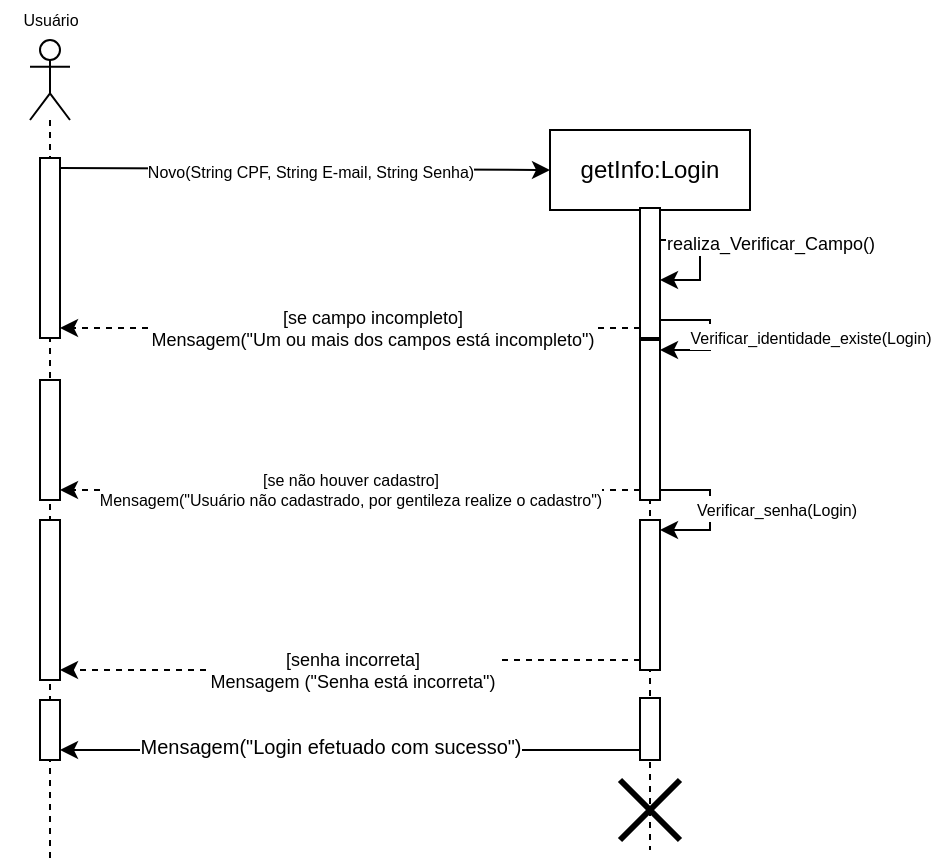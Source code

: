 <mxfile version="24.7.16">
  <diagram name="Página-1" id="H7lw8qVG0ju6_CKPgkG8">
    <mxGraphModel dx="880" dy="460" grid="1" gridSize="10" guides="1" tooltips="1" connect="1" arrows="1" fold="1" page="1" pageScale="1" pageWidth="827" pageHeight="1169" math="0" shadow="0">
      <root>
        <mxCell id="0" />
        <mxCell id="1" parent="0" />
        <mxCell id="IL49GSr5qzwmSsErUm2o-4" value="" style="shape=umlLifeline;perimeter=lifelinePerimeter;whiteSpace=wrap;html=1;container=1;dropTarget=0;collapsible=0;recursiveResize=0;outlineConnect=0;portConstraint=eastwest;newEdgeStyle={&quot;curved&quot;:0,&quot;rounded&quot;:0};participant=umlActor;" parent="1" vertex="1">
          <mxGeometry x="140" y="180" width="20" height="410" as="geometry" />
        </mxCell>
        <mxCell id="IL49GSr5qzwmSsErUm2o-7" value="" style="html=1;points=[[0,0,0,0,5],[0,1,0,0,-5],[1,0,0,0,5],[1,1,0,0,-5]];perimeter=orthogonalPerimeter;outlineConnect=0;targetShapes=umlLifeline;portConstraint=eastwest;newEdgeStyle={&quot;curved&quot;:0,&quot;rounded&quot;:0};" parent="IL49GSr5qzwmSsErUm2o-4" vertex="1">
          <mxGeometry x="5" y="59" width="10" height="90" as="geometry" />
        </mxCell>
        <mxCell id="IL49GSr5qzwmSsErUm2o-24" value="" style="html=1;points=[[0,0,0,0,5],[0,1,0,0,-5],[1,0,0,0,5],[1,1,0,0,-5]];perimeter=orthogonalPerimeter;outlineConnect=0;targetShapes=umlLifeline;portConstraint=eastwest;newEdgeStyle={&quot;curved&quot;:0,&quot;rounded&quot;:0};" parent="IL49GSr5qzwmSsErUm2o-4" vertex="1">
          <mxGeometry x="5" y="170" width="10" height="60" as="geometry" />
        </mxCell>
        <mxCell id="IL49GSr5qzwmSsErUm2o-41" value="" style="html=1;points=[[0,0,0,0,5],[0,1,0,0,-5],[1,0,0,0,5],[1,1,0,0,-5]];perimeter=orthogonalPerimeter;outlineConnect=0;targetShapes=umlLifeline;portConstraint=eastwest;newEdgeStyle={&quot;curved&quot;:0,&quot;rounded&quot;:0};" parent="IL49GSr5qzwmSsErUm2o-4" vertex="1">
          <mxGeometry x="5" y="240" width="10" height="80" as="geometry" />
        </mxCell>
        <mxCell id="IL49GSr5qzwmSsErUm2o-52" value="" style="html=1;points=[[0,0,0,0,5],[0,1,0,0,-5],[1,0,0,0,5],[1,1,0,0,-5]];perimeter=orthogonalPerimeter;outlineConnect=0;targetShapes=umlLifeline;portConstraint=eastwest;newEdgeStyle={&quot;curved&quot;:0,&quot;rounded&quot;:0};" parent="IL49GSr5qzwmSsErUm2o-4" vertex="1">
          <mxGeometry x="5" y="330" width="10" height="30" as="geometry" />
        </mxCell>
        <mxCell id="IL49GSr5qzwmSsErUm2o-5" value="Usuário" style="text;html=1;align=center;verticalAlign=middle;resizable=0;points=[];autosize=1;strokeColor=none;fillColor=none;fontSize=8;" parent="1" vertex="1">
          <mxGeometry x="125" y="160" width="50" height="20" as="geometry" />
        </mxCell>
        <mxCell id="IL49GSr5qzwmSsErUm2o-14" value="Object" style="html=1;whiteSpace=wrap;" parent="1" vertex="1">
          <mxGeometry x="400" y="225" width="100" height="40" as="geometry" />
        </mxCell>
        <mxCell id="IL49GSr5qzwmSsErUm2o-6" value="getInfo:Login" style="shape=umlLifeline;perimeter=lifelinePerimeter;whiteSpace=wrap;html=1;container=1;dropTarget=0;collapsible=0;recursiveResize=0;outlineConnect=0;portConstraint=eastwest;newEdgeStyle={&quot;curved&quot;:0,&quot;rounded&quot;:0};" parent="1" vertex="1">
          <mxGeometry x="400" y="225" width="100" height="360" as="geometry" />
        </mxCell>
        <mxCell id="IL49GSr5qzwmSsErUm2o-8" value="" style="html=1;points=[[0,0,0,0,5],[0,1,0,0,-5],[1,0,0,0,5],[1,1,0,0,-5]];perimeter=orthogonalPerimeter;outlineConnect=0;targetShapes=umlLifeline;portConstraint=eastwest;newEdgeStyle={&quot;curved&quot;:0,&quot;rounded&quot;:0};" parent="IL49GSr5qzwmSsErUm2o-6" vertex="1">
          <mxGeometry x="45" y="39" width="10" height="65" as="geometry" />
        </mxCell>
        <mxCell id="IL49GSr5qzwmSsErUm2o-21" style="edgeStyle=orthogonalEdgeStyle;rounded=0;orthogonalLoop=1;jettySize=auto;html=1;curved=0;exitX=1;exitY=0;exitDx=0;exitDy=5;exitPerimeter=0;" parent="IL49GSr5qzwmSsErUm2o-6" source="IL49GSr5qzwmSsErUm2o-8" target="IL49GSr5qzwmSsErUm2o-8" edge="1">
          <mxGeometry relative="1" as="geometry">
            <Array as="points">
              <mxPoint x="55" y="55" />
              <mxPoint x="75" y="55" />
              <mxPoint x="75" y="75" />
            </Array>
          </mxGeometry>
        </mxCell>
        <mxCell id="IL49GSr5qzwmSsErUm2o-22" value="realiza_Verificar_Campo()" style="edgeLabel;html=1;align=center;verticalAlign=middle;resizable=0;points=[];fontSize=9;" parent="IL49GSr5qzwmSsErUm2o-21" vertex="1" connectable="0">
          <mxGeometry x="-0.087" y="-1" relative="1" as="geometry">
            <mxPoint x="36" as="offset" />
          </mxGeometry>
        </mxCell>
        <mxCell id="IL49GSr5qzwmSsErUm2o-30" value="" style="html=1;points=[[0,0,0,0,5],[0,1,0,0,-5],[1,0,0,0,5],[1,1,0,0,-5]];perimeter=orthogonalPerimeter;outlineConnect=0;targetShapes=umlLifeline;portConstraint=eastwest;newEdgeStyle={&quot;curved&quot;:0,&quot;rounded&quot;:0};" parent="IL49GSr5qzwmSsErUm2o-6" vertex="1">
          <mxGeometry x="45" y="105" width="10" height="80" as="geometry" />
        </mxCell>
        <mxCell id="IL49GSr5qzwmSsErUm2o-33" style="edgeStyle=orthogonalEdgeStyle;rounded=0;orthogonalLoop=1;jettySize=auto;html=1;curved=0;exitX=1;exitY=1;exitDx=0;exitDy=-5;exitPerimeter=0;entryX=1;entryY=0;entryDx=0;entryDy=5;entryPerimeter=0;" parent="IL49GSr5qzwmSsErUm2o-6" source="IL49GSr5qzwmSsErUm2o-8" target="IL49GSr5qzwmSsErUm2o-30" edge="1">
          <mxGeometry relative="1" as="geometry">
            <Array as="points">
              <mxPoint x="55" y="95" />
              <mxPoint x="80" y="95" />
              <mxPoint x="80" y="110" />
            </Array>
          </mxGeometry>
        </mxCell>
        <mxCell id="IL49GSr5qzwmSsErUm2o-34" value="&lt;font style=&quot;font-size: 8px;&quot;&gt;Verificar_identidade_existe(Login)&lt;/font&gt;" style="edgeLabel;html=1;align=center;verticalAlign=middle;resizable=0;points=[];" parent="IL49GSr5qzwmSsErUm2o-33" vertex="1" connectable="0">
          <mxGeometry x="-0.064" y="3" relative="1" as="geometry">
            <mxPoint x="47" y="4" as="offset" />
          </mxGeometry>
        </mxCell>
        <mxCell id="IL49GSr5qzwmSsErUm2o-42" value="" style="html=1;points=[[0,0,0,0,5],[0,1,0,0,-5],[1,0,0,0,5],[1,1,0,0,-5]];perimeter=orthogonalPerimeter;outlineConnect=0;targetShapes=umlLifeline;portConstraint=eastwest;newEdgeStyle={&quot;curved&quot;:0,&quot;rounded&quot;:0};" parent="IL49GSr5qzwmSsErUm2o-6" vertex="1">
          <mxGeometry x="45" y="195" width="10" height="75" as="geometry" />
        </mxCell>
        <mxCell id="IL49GSr5qzwmSsErUm2o-43" style="edgeStyle=orthogonalEdgeStyle;rounded=0;orthogonalLoop=1;jettySize=auto;html=1;curved=0;exitX=1;exitY=1;exitDx=0;exitDy=-5;exitPerimeter=0;entryX=1;entryY=0;entryDx=0;entryDy=5;entryPerimeter=0;" parent="IL49GSr5qzwmSsErUm2o-6" source="IL49GSr5qzwmSsErUm2o-30" target="IL49GSr5qzwmSsErUm2o-42" edge="1">
          <mxGeometry relative="1" as="geometry">
            <Array as="points">
              <mxPoint x="80" y="180" />
              <mxPoint x="80" y="200" />
            </Array>
          </mxGeometry>
        </mxCell>
        <mxCell id="IL49GSr5qzwmSsErUm2o-49" value="" style="shape=umlDestroy;whiteSpace=wrap;html=1;strokeWidth=3;targetShapes=umlLifeline;" parent="IL49GSr5qzwmSsErUm2o-6" vertex="1">
          <mxGeometry x="35" y="325" width="30" height="30" as="geometry" />
        </mxCell>
        <mxCell id="IL49GSr5qzwmSsErUm2o-53" value="" style="html=1;points=[[0,0,0,0,5],[0,1,0,0,-5],[1,0,0,0,5],[1,1,0,0,-5]];perimeter=orthogonalPerimeter;outlineConnect=0;targetShapes=umlLifeline;portConstraint=eastwest;newEdgeStyle={&quot;curved&quot;:0,&quot;rounded&quot;:0};" parent="IL49GSr5qzwmSsErUm2o-6" vertex="1">
          <mxGeometry x="45" y="284" width="10" height="31" as="geometry" />
        </mxCell>
        <mxCell id="IL49GSr5qzwmSsErUm2o-13" style="edgeStyle=none;rounded=0;orthogonalLoop=1;jettySize=auto;html=1;curved=0;exitX=1;exitY=0;exitDx=0;exitDy=5;exitPerimeter=0;entryX=0;entryY=0.5;entryDx=0;entryDy=0;" parent="1" source="IL49GSr5qzwmSsErUm2o-7" target="IL49GSr5qzwmSsErUm2o-14" edge="1">
          <mxGeometry relative="1" as="geometry">
            <mxPoint x="370.0" y="244.69" as="targetPoint" />
          </mxGeometry>
        </mxCell>
        <mxCell id="IL49GSr5qzwmSsErUm2o-23" value="&lt;font style=&quot;font-size: 8px;&quot;&gt;Novo(String CPF, String E-mail, String Senha)&lt;/font&gt;" style="edgeLabel;html=1;align=center;verticalAlign=middle;resizable=0;points=[];" parent="IL49GSr5qzwmSsErUm2o-13" vertex="1" connectable="0">
          <mxGeometry x="-0.078" relative="1" as="geometry">
            <mxPoint x="12" as="offset" />
          </mxGeometry>
        </mxCell>
        <mxCell id="IL49GSr5qzwmSsErUm2o-27" style="edgeStyle=none;rounded=0;orthogonalLoop=1;jettySize=auto;html=1;curved=0;exitX=0;exitY=1;exitDx=0;exitDy=-5;exitPerimeter=0;entryX=1;entryY=1;entryDx=0;entryDy=-5;entryPerimeter=0;dashed=1;" parent="1" source="IL49GSr5qzwmSsErUm2o-8" target="IL49GSr5qzwmSsErUm2o-7" edge="1">
          <mxGeometry relative="1" as="geometry" />
        </mxCell>
        <mxCell id="IL49GSr5qzwmSsErUm2o-28" value="[se campo incompleto]&lt;div style=&quot;font-size: 9px;&quot;&gt;Mensagem(&quot;Um ou mais dos campos está incompleto&quot;)&lt;/div&gt;" style="edgeLabel;html=1;align=center;verticalAlign=middle;resizable=0;points=[];fontSize=9;" parent="IL49GSr5qzwmSsErUm2o-27" vertex="1" connectable="0">
          <mxGeometry x="-0.073" relative="1" as="geometry">
            <mxPoint as="offset" />
          </mxGeometry>
        </mxCell>
        <mxCell id="IL49GSr5qzwmSsErUm2o-39" style="edgeStyle=orthogonalEdgeStyle;rounded=0;orthogonalLoop=1;jettySize=auto;html=1;curved=0;exitX=0;exitY=1;exitDx=0;exitDy=-5;exitPerimeter=0;entryX=1;entryY=1;entryDx=0;entryDy=-5;entryPerimeter=0;dashed=1;" parent="1" source="IL49GSr5qzwmSsErUm2o-30" target="IL49GSr5qzwmSsErUm2o-24" edge="1">
          <mxGeometry relative="1" as="geometry" />
        </mxCell>
        <mxCell id="IL49GSr5qzwmSsErUm2o-38" value="[se não houver cadastro]&lt;div style=&quot;font-size: 8px;&quot;&gt;Mensagem(&quot;Usuário não cadastrado, por gentileza realize o cadastro&quot;)&lt;/div&gt;" style="edgeLabel;html=1;align=center;verticalAlign=middle;resizable=1;points=[];fontSize=8;movable=1;rotatable=1;deletable=1;editable=1;locked=0;connectable=1;" parent="1" vertex="1" connectable="0">
          <mxGeometry x="300" y="405" as="geometry" />
        </mxCell>
        <mxCell id="IL49GSr5qzwmSsErUm2o-44" value="&lt;font style=&quot;font-size: 8px;&quot;&gt;Verificar_senha(Login)&lt;/font&gt;" style="edgeLabel;html=1;align=center;verticalAlign=middle;resizable=0;points=[];" parent="1" vertex="1" connectable="0">
          <mxGeometry x="513.0" y="413.998" as="geometry" />
        </mxCell>
        <mxCell id="IL49GSr5qzwmSsErUm2o-45" style="edgeStyle=orthogonalEdgeStyle;rounded=0;orthogonalLoop=1;jettySize=auto;html=1;curved=0;exitX=0;exitY=1;exitDx=0;exitDy=-5;exitPerimeter=0;entryX=1;entryY=1;entryDx=0;entryDy=-5;entryPerimeter=0;dashed=1;" parent="1" source="IL49GSr5qzwmSsErUm2o-42" target="IL49GSr5qzwmSsErUm2o-41" edge="1">
          <mxGeometry relative="1" as="geometry" />
        </mxCell>
        <mxCell id="IL49GSr5qzwmSsErUm2o-46" value="&lt;span style=&quot;color: rgba(0, 0, 0, 0); font-family: monospace; font-size: 0px; text-align: start; background-color: rgb(251, 251, 251);&quot;&gt;%3CmxGraphModel%3E%3Croot%3E%3CmxCell%20id%3D%220%22%2F%3E%3CmxCell%20id%3D%221%22%20parent%3D%220%22%2F%3E%3CmxCell%20id%3D%222%22%20value%3D%22%5Bse%20campo%20incompleto%5D%26lt%3Bdiv%20style%3D%26quot%3Bfont-size%3A%209px%3B%26quot%3B%26gt%3BMensagem(%26quot%3BUm%20ou%20mais%20dos%20campos%20est%C3%A1%20incompleto%26quot%3B)%26lt%3B%2Fdiv%26gt%3B%22%20style%3D%22edgeLabel%3Bhtml%3D1%3Balign%3Dcenter%3BverticalAlign%3Dmiddle%3Bresizable%3D0%3Bpoints%3D%5B%5D%3BfontSize%3D9%3B%22%20vertex%3D%221%22%20connectable%3D%220%22%20parent%3D%221%22%3E%3CmxGeometry%20x%3D%22310.517%22%20y%3D%22324%22%20as%3D%22geometry%22%2F%3E%3C%2FmxCell%3E%3C%2Froot%3E%3C%2FmxGraphModel%3E&lt;/span&gt;" style="edgeLabel;html=1;align=center;verticalAlign=middle;resizable=0;points=[];" parent="IL49GSr5qzwmSsErUm2o-45" vertex="1" connectable="0">
          <mxGeometry x="0.018" y="-1" relative="1" as="geometry">
            <mxPoint as="offset" />
          </mxGeometry>
        </mxCell>
        <mxCell id="IL49GSr5qzwmSsErUm2o-48" value="[senha incorreta]&lt;div style=&quot;font-size: 9px;&quot;&gt;Mensagem (&quot;Senha está incorreta&quot;)&lt;/div&gt;" style="edgeLabel;html=1;align=center;verticalAlign=middle;resizable=0;points=[];fontSize=9;" parent="IL49GSr5qzwmSsErUm2o-45" vertex="1" connectable="0">
          <mxGeometry x="0.013" y="1" relative="1" as="geometry">
            <mxPoint as="offset" />
          </mxGeometry>
        </mxCell>
        <mxCell id="IL49GSr5qzwmSsErUm2o-54" style="edgeStyle=orthogonalEdgeStyle;rounded=0;orthogonalLoop=1;jettySize=auto;html=1;curved=0;exitX=0;exitY=1;exitDx=0;exitDy=-5;exitPerimeter=0;entryX=1;entryY=1;entryDx=0;entryDy=-5;entryPerimeter=0;" parent="1" source="IL49GSr5qzwmSsErUm2o-53" target="IL49GSr5qzwmSsErUm2o-52" edge="1">
          <mxGeometry relative="1" as="geometry" />
        </mxCell>
        <mxCell id="IL49GSr5qzwmSsErUm2o-55" value="Mensagem(&quot;Login efetuado com sucesso&quot;)" style="edgeLabel;html=1;align=center;verticalAlign=middle;resizable=0;points=[];fontSize=10;" parent="IL49GSr5qzwmSsErUm2o-54" vertex="1" connectable="0">
          <mxGeometry x="0.127" y="-2" relative="1" as="geometry">
            <mxPoint x="8" as="offset" />
          </mxGeometry>
        </mxCell>
      </root>
    </mxGraphModel>
  </diagram>
</mxfile>
